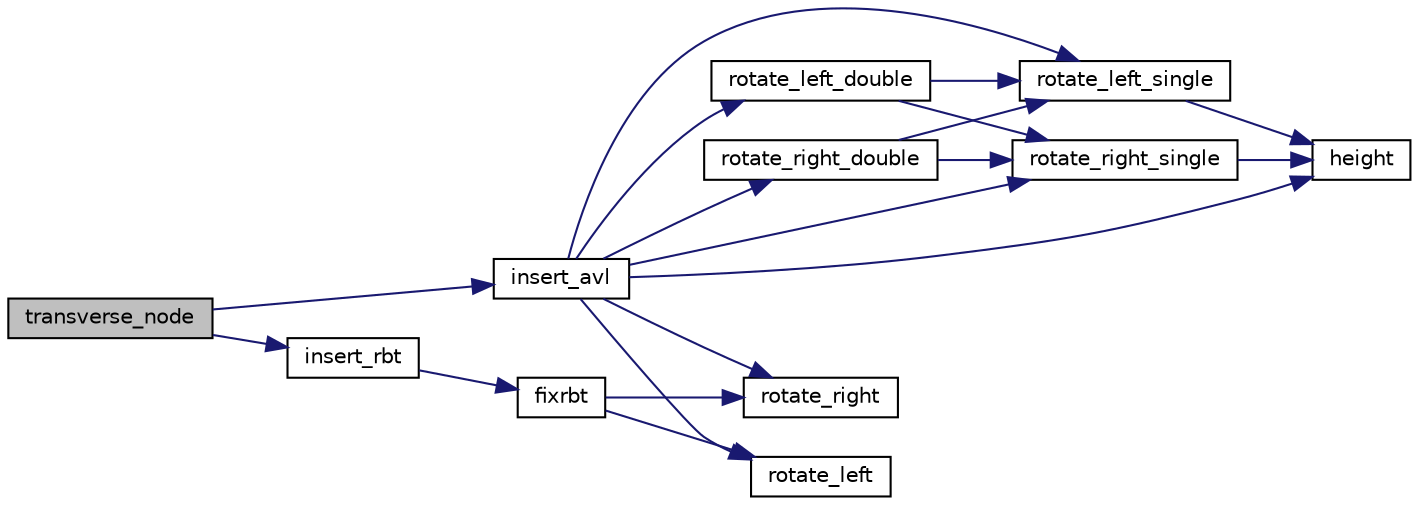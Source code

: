 digraph "transverse_node"
{
  edge [fontname="Helvetica",fontsize="10",labelfontname="Helvetica",labelfontsize="10"];
  node [fontname="Helvetica",fontsize="10",shape=record];
  rankdir="LR";
  Node103 [label="transverse_node",height=0.2,width=0.4,color="black", fillcolor="grey75", style="filled", fontcolor="black"];
  Node103 -> Node104 [color="midnightblue",fontsize="10",style="solid",fontname="Helvetica"];
  Node104 [label="insert_avl",height=0.2,width=0.4,color="black", fillcolor="white", style="filled",URL="$problem__1_8c_09_09.html#a7366557fb6d7ba398b06ba694f3a1f13"];
  Node104 -> Node105 [color="midnightblue",fontsize="10",style="solid",fontname="Helvetica"];
  Node105 [label="height",height=0.2,width=0.4,color="black", fillcolor="white", style="filled",URL="$problem1_8c_09_09.html#ae4a66d8b0c2b0d626aea45977e358c83",tooltip="To find the height of a node. "];
  Node104 -> Node106 [color="midnightblue",fontsize="10",style="solid",fontname="Helvetica"];
  Node106 [label="rotate_right_single",height=0.2,width=0.4,color="black", fillcolor="white", style="filled",URL="$problem__1_8c_09_09.html#a686d12dd19143698c899bc9e31427b4f"];
  Node106 -> Node105 [color="midnightblue",fontsize="10",style="solid",fontname="Helvetica"];
  Node104 -> Node107 [color="midnightblue",fontsize="10",style="solid",fontname="Helvetica"];
  Node107 [label="rotate_right_double",height=0.2,width=0.4,color="black", fillcolor="white", style="filled",URL="$problem__1_8c_09_09.html#a17f64addc7222c3b1200dbb25c670dfa"];
  Node107 -> Node108 [color="midnightblue",fontsize="10",style="solid",fontname="Helvetica"];
  Node108 [label="rotate_left_single",height=0.2,width=0.4,color="black", fillcolor="white", style="filled",URL="$problem__1_8c_09_09.html#a8c8369713ed6b665b506e088a915fe9e"];
  Node108 -> Node105 [color="midnightblue",fontsize="10",style="solid",fontname="Helvetica"];
  Node107 -> Node106 [color="midnightblue",fontsize="10",style="solid",fontname="Helvetica"];
  Node104 -> Node108 [color="midnightblue",fontsize="10",style="solid",fontname="Helvetica"];
  Node104 -> Node109 [color="midnightblue",fontsize="10",style="solid",fontname="Helvetica"];
  Node109 [label="rotate_left_double",height=0.2,width=0.4,color="black", fillcolor="white", style="filled",URL="$problem__1_8c_09_09.html#a9becc3ba304b23eefffbcd86b26c23be"];
  Node109 -> Node106 [color="midnightblue",fontsize="10",style="solid",fontname="Helvetica"];
  Node109 -> Node108 [color="midnightblue",fontsize="10",style="solid",fontname="Helvetica"];
  Node104 -> Node110 [color="midnightblue",fontsize="10",style="solid",fontname="Helvetica"];
  Node110 [label="rotate_left",height=0.2,width=0.4,color="black", fillcolor="white", style="filled",URL="$problem__1_8c_09_09.html#a1579ad62b8407bdd8785ba8fe0124d8c"];
  Node104 -> Node111 [color="midnightblue",fontsize="10",style="solid",fontname="Helvetica"];
  Node111 [label="rotate_right",height=0.2,width=0.4,color="black", fillcolor="white", style="filled",URL="$problem__1_8c_09_09.html#a51571a655c2981337fb8acf35cc36f2f"];
  Node103 -> Node112 [color="midnightblue",fontsize="10",style="solid",fontname="Helvetica"];
  Node112 [label="insert_rbt",height=0.2,width=0.4,color="black", fillcolor="white", style="filled",URL="$problem__1_8c_09_09.html#ac95da8b816808fb1c52baf7f5af42bea"];
  Node112 -> Node113 [color="midnightblue",fontsize="10",style="solid",fontname="Helvetica"];
  Node113 [label="fixrbt",height=0.2,width=0.4,color="black", fillcolor="white", style="filled",URL="$problem__1_8c_09_09.html#af4fc9659bda02ecdccba8ecb55a3e971"];
  Node113 -> Node110 [color="midnightblue",fontsize="10",style="solid",fontname="Helvetica"];
  Node113 -> Node111 [color="midnightblue",fontsize="10",style="solid",fontname="Helvetica"];
}
